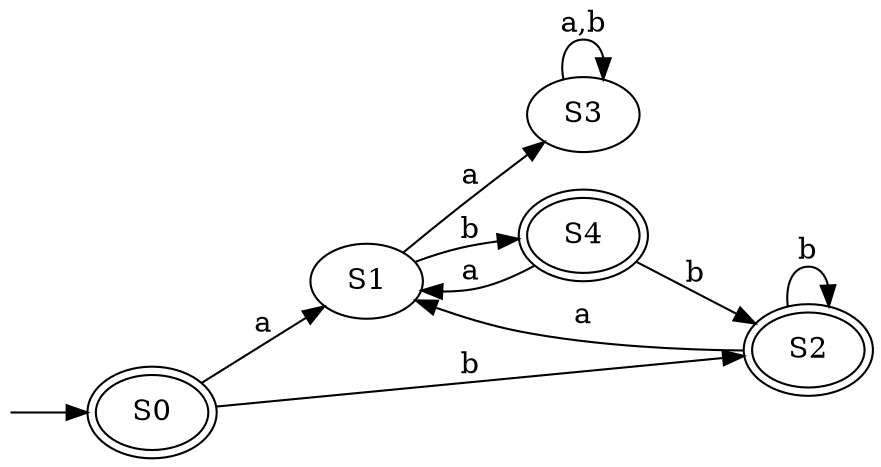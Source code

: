 digraph "g" {
	graph [
		fontsize = "14"
		fontname = "Times-Roman"
		fontcolor = "black"
		bb = "0,0,218,300"
		color = "black"
                rankdir = "LR" 
	]
	node [
		fontsize = "14"
		fontname = "Times-Roman"
		fontcolor = "black"
		shape = "ellipse"
		color = "black"
	]
	edge [
		fontsize = "14"
		fontname = "Times-Roman"
		fontcolor = "black"
		color = "black"
	]
	"start" [
		label = ""
		color = "white"
		width = "0"
		height = "0"
		shape = "ellipse"
	]
	"S0" [
		label = "S0"
		color = "black"
		width = "0.750000"
		fontsize = "14"
		fontname = "Times-Roman"
		fontcolor = "black"
		height = "0.500000"
		shape = "ellipse"
                peripheries = 2
	]
	"S1" [
		label = "S1"
		color = "black"
		width = "0.750000"
		fontsize = "14"
		fontname = "Times-Roman"
		fontcolor = "black"
		height = "0.500000"
		shape = "ellipse"
	]
	"S2" [
		label = "S2"
		color = "black"
		width = "0.750000"
		fontsize = "14"
		fontname = "Times-Roman"
		fontcolor = "black"
		height = "0.500000"
		shape = "ellipse"
                peripheries = 2
	]
	"S3" [
		label = "S3"
		color = "black"
		width = "0.750000"
		fontsize = "14"
		fontname = "Times-Roman"
		fontcolor = "black"
		height = "0.500000"
		shape = "ellipse"
	]
	"S4" [
		label = "S4"
		color = "black"
		width = "0.750000"
		fontsize = "14"
		fontname = "Times-Roman"
		fontcolor = "black"
		height = "0.500000"
		shape = "ellipse"
                peripheries = 2
	]
	"start" -> "S0" [
		color = "black"
	]
	"S0" -> "S1" [
		fontsize = "14"
		fontname = "Times-Roman"
		fontcolor = "black"
		label = "a"
		color = "black"
	]
	"S0" -> "S2" [
		fontsize = "14"
		fontname = "Times-Roman"
		fontcolor = "black"
		label = "b"
		color = "black"
	]
	"S2" -> "S1" [
		fontsize = "14"
		fontname = "Times-Roman"
		fontcolor = "black"
		label = "a"
		color = "black"
	]
	"S2" -> "S2" [
		fontsize = "14"
		fontname = "Times-Roman"
		fontcolor = "black"
		label = "b"
		color = "black"
	]
	"S1" -> "S3" [
		fontsize = "14"
		fontname = "Times-Roman"
		fontcolor = "black"
		label = "a"
		color = "black"
	]
	"S3" -> "S3" [
		fontsize = "14"
		fontname = "Times-Roman"
		fontcolor = "black"
		label = "a,b"
		color = "black"
	]
	"S1" -> "S4" [
		fontsize = "14"
		fontname = "Times-Roman"
		fontcolor = "black"
		label = "b"
		color = "black"
	]
	"S4" -> "S2" [
		fontsize = "14"
		fontname = "Times-Roman"
		fontcolor = "black"
		label = "b"
		color = "black"
	]
	"S4" -> "S1" [
		fontsize = "14"
		fontname = "Times-Roman"
		fontcolor = "black"
		label = "a"
		color = "black"
	]
}
